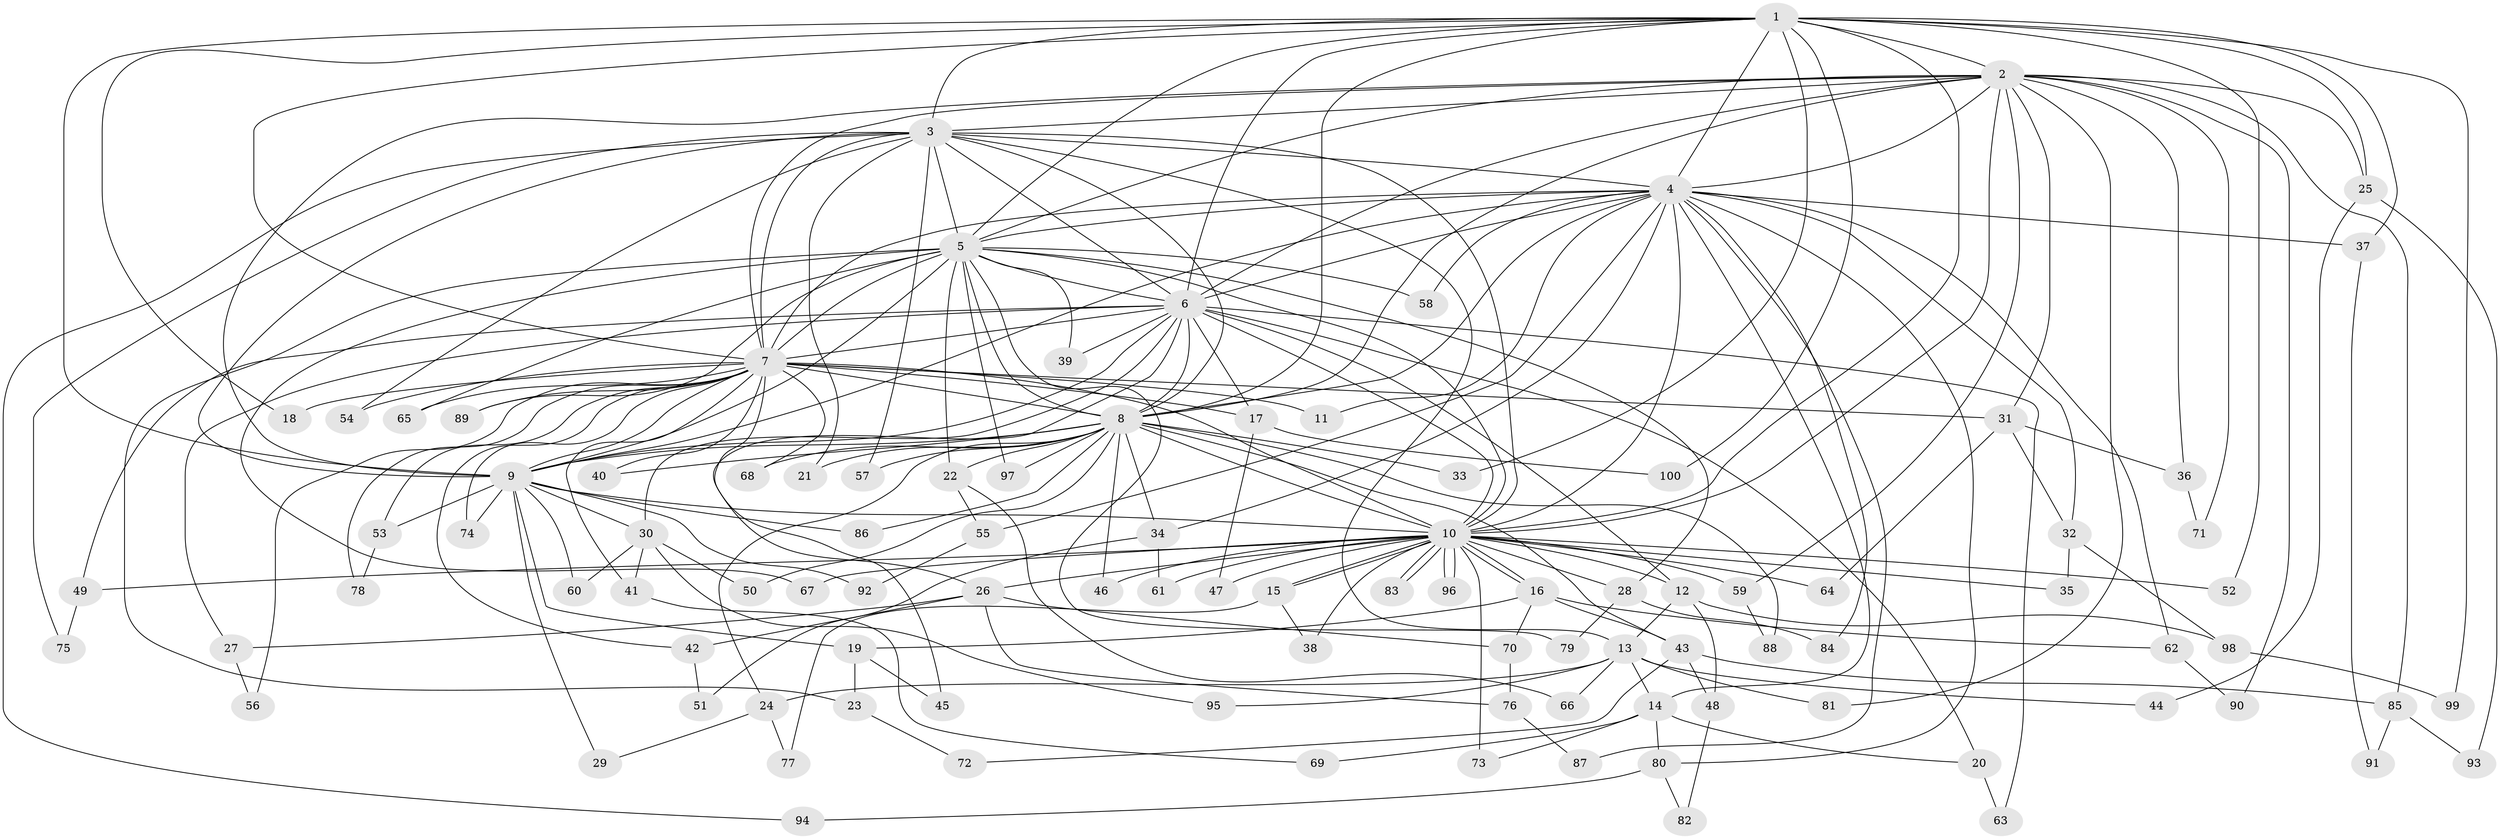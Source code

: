 // Generated by graph-tools (version 1.1) at 2025/11/02/21/25 10:11:07]
// undirected, 100 vertices, 225 edges
graph export_dot {
graph [start="1"]
  node [color=gray90,style=filled];
  1;
  2;
  3;
  4;
  5;
  6;
  7;
  8;
  9;
  10;
  11;
  12;
  13;
  14;
  15;
  16;
  17;
  18;
  19;
  20;
  21;
  22;
  23;
  24;
  25;
  26;
  27;
  28;
  29;
  30;
  31;
  32;
  33;
  34;
  35;
  36;
  37;
  38;
  39;
  40;
  41;
  42;
  43;
  44;
  45;
  46;
  47;
  48;
  49;
  50;
  51;
  52;
  53;
  54;
  55;
  56;
  57;
  58;
  59;
  60;
  61;
  62;
  63;
  64;
  65;
  66;
  67;
  68;
  69;
  70;
  71;
  72;
  73;
  74;
  75;
  76;
  77;
  78;
  79;
  80;
  81;
  82;
  83;
  84;
  85;
  86;
  87;
  88;
  89;
  90;
  91;
  92;
  93;
  94;
  95;
  96;
  97;
  98;
  99;
  100;
  1 -- 2;
  1 -- 3;
  1 -- 4;
  1 -- 5;
  1 -- 6;
  1 -- 7;
  1 -- 8;
  1 -- 9;
  1 -- 10;
  1 -- 18;
  1 -- 25;
  1 -- 33;
  1 -- 37;
  1 -- 52;
  1 -- 99;
  1 -- 100;
  2 -- 3;
  2 -- 4;
  2 -- 5;
  2 -- 6;
  2 -- 7;
  2 -- 8;
  2 -- 9;
  2 -- 10;
  2 -- 25;
  2 -- 31;
  2 -- 36;
  2 -- 59;
  2 -- 71;
  2 -- 81;
  2 -- 85;
  2 -- 90;
  3 -- 4;
  3 -- 5;
  3 -- 6;
  3 -- 7;
  3 -- 8;
  3 -- 9;
  3 -- 10;
  3 -- 13;
  3 -- 21;
  3 -- 54;
  3 -- 57;
  3 -- 75;
  3 -- 94;
  4 -- 5;
  4 -- 6;
  4 -- 7;
  4 -- 8;
  4 -- 9;
  4 -- 10;
  4 -- 11;
  4 -- 14;
  4 -- 32;
  4 -- 34;
  4 -- 37;
  4 -- 55;
  4 -- 58;
  4 -- 62;
  4 -- 80;
  4 -- 84;
  4 -- 87;
  5 -- 6;
  5 -- 7;
  5 -- 8;
  5 -- 9;
  5 -- 10;
  5 -- 22;
  5 -- 23;
  5 -- 28;
  5 -- 39;
  5 -- 58;
  5 -- 65;
  5 -- 67;
  5 -- 79;
  5 -- 89;
  5 -- 97;
  6 -- 7;
  6 -- 8;
  6 -- 9;
  6 -- 10;
  6 -- 12;
  6 -- 17;
  6 -- 20;
  6 -- 27;
  6 -- 30;
  6 -- 39;
  6 -- 45;
  6 -- 49;
  6 -- 63;
  7 -- 8;
  7 -- 9;
  7 -- 10;
  7 -- 11;
  7 -- 17;
  7 -- 18;
  7 -- 26;
  7 -- 31;
  7 -- 40;
  7 -- 41;
  7 -- 42;
  7 -- 53;
  7 -- 54;
  7 -- 56;
  7 -- 65;
  7 -- 68;
  7 -- 74;
  7 -- 78;
  7 -- 89;
  8 -- 9;
  8 -- 10;
  8 -- 21;
  8 -- 22;
  8 -- 24;
  8 -- 33;
  8 -- 34;
  8 -- 40;
  8 -- 43;
  8 -- 46;
  8 -- 50;
  8 -- 57;
  8 -- 68;
  8 -- 86;
  8 -- 88;
  8 -- 97;
  9 -- 10;
  9 -- 19;
  9 -- 29;
  9 -- 30;
  9 -- 53;
  9 -- 60;
  9 -- 74;
  9 -- 86;
  9 -- 92;
  10 -- 12;
  10 -- 15;
  10 -- 15;
  10 -- 16;
  10 -- 16;
  10 -- 26;
  10 -- 28;
  10 -- 35;
  10 -- 38;
  10 -- 46;
  10 -- 47;
  10 -- 49;
  10 -- 52;
  10 -- 59;
  10 -- 61;
  10 -- 64;
  10 -- 67;
  10 -- 73;
  10 -- 83;
  10 -- 83;
  10 -- 96;
  10 -- 96;
  12 -- 13;
  12 -- 48;
  12 -- 98;
  13 -- 14;
  13 -- 24;
  13 -- 44;
  13 -- 66;
  13 -- 81;
  13 -- 95;
  14 -- 20;
  14 -- 69;
  14 -- 73;
  14 -- 80;
  15 -- 38;
  15 -- 77;
  16 -- 19;
  16 -- 43;
  16 -- 62;
  16 -- 70;
  17 -- 47;
  17 -- 100;
  19 -- 23;
  19 -- 45;
  20 -- 63;
  22 -- 55;
  22 -- 66;
  23 -- 72;
  24 -- 29;
  24 -- 77;
  25 -- 44;
  25 -- 93;
  26 -- 27;
  26 -- 42;
  26 -- 70;
  26 -- 76;
  27 -- 56;
  28 -- 79;
  28 -- 84;
  30 -- 41;
  30 -- 50;
  30 -- 60;
  30 -- 95;
  31 -- 32;
  31 -- 36;
  31 -- 64;
  32 -- 35;
  32 -- 98;
  34 -- 51;
  34 -- 61;
  36 -- 71;
  37 -- 91;
  41 -- 69;
  42 -- 51;
  43 -- 48;
  43 -- 72;
  43 -- 85;
  48 -- 82;
  49 -- 75;
  53 -- 78;
  55 -- 92;
  59 -- 88;
  62 -- 90;
  70 -- 76;
  76 -- 87;
  80 -- 82;
  80 -- 94;
  85 -- 91;
  85 -- 93;
  98 -- 99;
}
